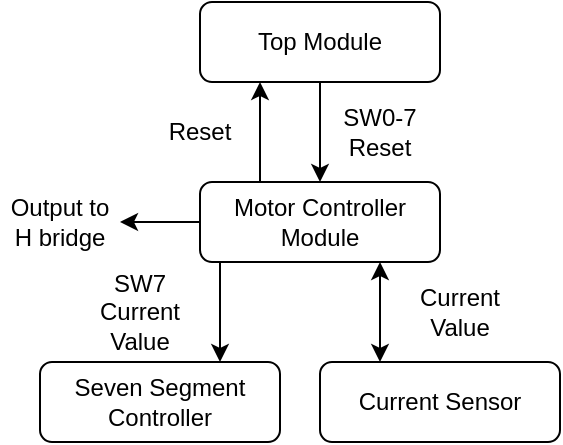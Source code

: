 <mxfile version="16.5.3" type="gitlab">
  <diagram id="C5RBs43oDa-KdzZeNtuy" name="Page-1">
    <mxGraphModel dx="491" dy="333" grid="1" gridSize="10" guides="1" tooltips="1" connect="1" arrows="1" fold="1" page="1" pageScale="1" pageWidth="827" pageHeight="1169" math="0" shadow="0">
      <root>
        <mxCell id="WIyWlLk6GJQsqaUBKTNV-0" />
        <mxCell id="WIyWlLk6GJQsqaUBKTNV-1" parent="WIyWlLk6GJQsqaUBKTNV-0" />
        <mxCell id="WIyWlLk6GJQsqaUBKTNV-3" value="Top Module" style="rounded=1;whiteSpace=wrap;html=1;fontSize=12;glass=0;strokeWidth=1;shadow=0;" parent="WIyWlLk6GJQsqaUBKTNV-1" vertex="1">
          <mxGeometry x="160" y="20" width="120" height="40" as="geometry" />
        </mxCell>
        <mxCell id="uPIGz_zJ9UpCAckZ4bHG-0" value="Motor Controller Module" style="rounded=1;whiteSpace=wrap;html=1;" vertex="1" parent="WIyWlLk6GJQsqaUBKTNV-1">
          <mxGeometry x="160" y="110" width="120" height="40" as="geometry" />
        </mxCell>
        <mxCell id="uPIGz_zJ9UpCAckZ4bHG-3" value="" style="endArrow=classic;html=1;rounded=0;exitX=0;exitY=0.5;exitDx=0;exitDy=0;" edge="1" parent="WIyWlLk6GJQsqaUBKTNV-1" source="uPIGz_zJ9UpCAckZ4bHG-0" target="uPIGz_zJ9UpCAckZ4bHG-7">
          <mxGeometry width="50" height="50" relative="1" as="geometry">
            <mxPoint x="80" y="180" as="sourcePoint" />
            <mxPoint x="100" y="130" as="targetPoint" />
          </mxGeometry>
        </mxCell>
        <mxCell id="uPIGz_zJ9UpCAckZ4bHG-7" value="Output to H bridge" style="text;html=1;strokeColor=none;fillColor=none;align=center;verticalAlign=middle;whiteSpace=wrap;rounded=0;" vertex="1" parent="WIyWlLk6GJQsqaUBKTNV-1">
          <mxGeometry x="60" y="115" width="60" height="30" as="geometry" />
        </mxCell>
        <mxCell id="uPIGz_zJ9UpCAckZ4bHG-12" value="" style="endArrow=classic;html=1;rounded=0;entryX=0.5;entryY=0;entryDx=0;entryDy=0;exitX=0.5;exitY=1;exitDx=0;exitDy=0;" edge="1" parent="WIyWlLk6GJQsqaUBKTNV-1" source="WIyWlLk6GJQsqaUBKTNV-3" target="uPIGz_zJ9UpCAckZ4bHG-0">
          <mxGeometry width="50" height="50" relative="1" as="geometry">
            <mxPoint x="220" y="80" as="sourcePoint" />
            <mxPoint x="270" y="30" as="targetPoint" />
          </mxGeometry>
        </mxCell>
        <mxCell id="uPIGz_zJ9UpCAckZ4bHG-15" value="Seven Segment Controller" style="rounded=1;whiteSpace=wrap;html=1;" vertex="1" parent="WIyWlLk6GJQsqaUBKTNV-1">
          <mxGeometry x="80" y="200" width="120" height="40" as="geometry" />
        </mxCell>
        <mxCell id="uPIGz_zJ9UpCAckZ4bHG-16" value="Current Sensor" style="rounded=1;whiteSpace=wrap;html=1;" vertex="1" parent="WIyWlLk6GJQsqaUBKTNV-1">
          <mxGeometry x="220" y="200" width="120" height="40" as="geometry" />
        </mxCell>
        <mxCell id="uPIGz_zJ9UpCAckZ4bHG-17" value="" style="endArrow=classic;html=1;rounded=0;entryX=0.75;entryY=0;entryDx=0;entryDy=0;" edge="1" parent="WIyWlLk6GJQsqaUBKTNV-1" target="uPIGz_zJ9UpCAckZ4bHG-15">
          <mxGeometry width="50" height="50" relative="1" as="geometry">
            <mxPoint x="170" y="150" as="sourcePoint" />
            <mxPoint x="220" y="100" as="targetPoint" />
          </mxGeometry>
        </mxCell>
        <mxCell id="uPIGz_zJ9UpCAckZ4bHG-20" value="" style="endArrow=classic;startArrow=classic;html=1;rounded=0;entryX=0.75;entryY=1;entryDx=0;entryDy=0;exitX=0.25;exitY=0;exitDx=0;exitDy=0;" edge="1" parent="WIyWlLk6GJQsqaUBKTNV-1" source="uPIGz_zJ9UpCAckZ4bHG-16" target="uPIGz_zJ9UpCAckZ4bHG-0">
          <mxGeometry width="50" height="50" relative="1" as="geometry">
            <mxPoint x="270" y="200" as="sourcePoint" />
            <mxPoint x="290" y="140" as="targetPoint" />
          </mxGeometry>
        </mxCell>
        <mxCell id="uPIGz_zJ9UpCAckZ4bHG-21" value="Current Value" style="text;html=1;strokeColor=none;fillColor=none;align=center;verticalAlign=middle;whiteSpace=wrap;rounded=0;" vertex="1" parent="WIyWlLk6GJQsqaUBKTNV-1">
          <mxGeometry x="260" y="160" width="60" height="30" as="geometry" />
        </mxCell>
        <mxCell id="uPIGz_zJ9UpCAckZ4bHG-22" value="SW7 Current Value" style="text;html=1;strokeColor=none;fillColor=none;align=center;verticalAlign=middle;whiteSpace=wrap;rounded=0;" vertex="1" parent="WIyWlLk6GJQsqaUBKTNV-1">
          <mxGeometry x="100" y="160" width="60" height="30" as="geometry" />
        </mxCell>
        <mxCell id="uPIGz_zJ9UpCAckZ4bHG-23" value="SW0-7&lt;br&gt;Reset" style="text;html=1;strokeColor=none;fillColor=none;align=center;verticalAlign=middle;whiteSpace=wrap;rounded=0;" vertex="1" parent="WIyWlLk6GJQsqaUBKTNV-1">
          <mxGeometry x="220" y="70" width="60" height="30" as="geometry" />
        </mxCell>
        <mxCell id="uPIGz_zJ9UpCAckZ4bHG-24" value="" style="endArrow=classic;html=1;rounded=0;exitX=0.25;exitY=0;exitDx=0;exitDy=0;entryX=0.25;entryY=1;entryDx=0;entryDy=0;" edge="1" parent="WIyWlLk6GJQsqaUBKTNV-1" source="uPIGz_zJ9UpCAckZ4bHG-0" target="WIyWlLk6GJQsqaUBKTNV-3">
          <mxGeometry width="50" height="50" relative="1" as="geometry">
            <mxPoint x="160" y="110" as="sourcePoint" />
            <mxPoint x="210" y="60" as="targetPoint" />
          </mxGeometry>
        </mxCell>
        <mxCell id="uPIGz_zJ9UpCAckZ4bHG-25" value="Reset" style="text;html=1;strokeColor=none;fillColor=none;align=center;verticalAlign=middle;whiteSpace=wrap;rounded=0;" vertex="1" parent="WIyWlLk6GJQsqaUBKTNV-1">
          <mxGeometry x="130" y="70" width="60" height="30" as="geometry" />
        </mxCell>
      </root>
    </mxGraphModel>
  </diagram>
</mxfile>
